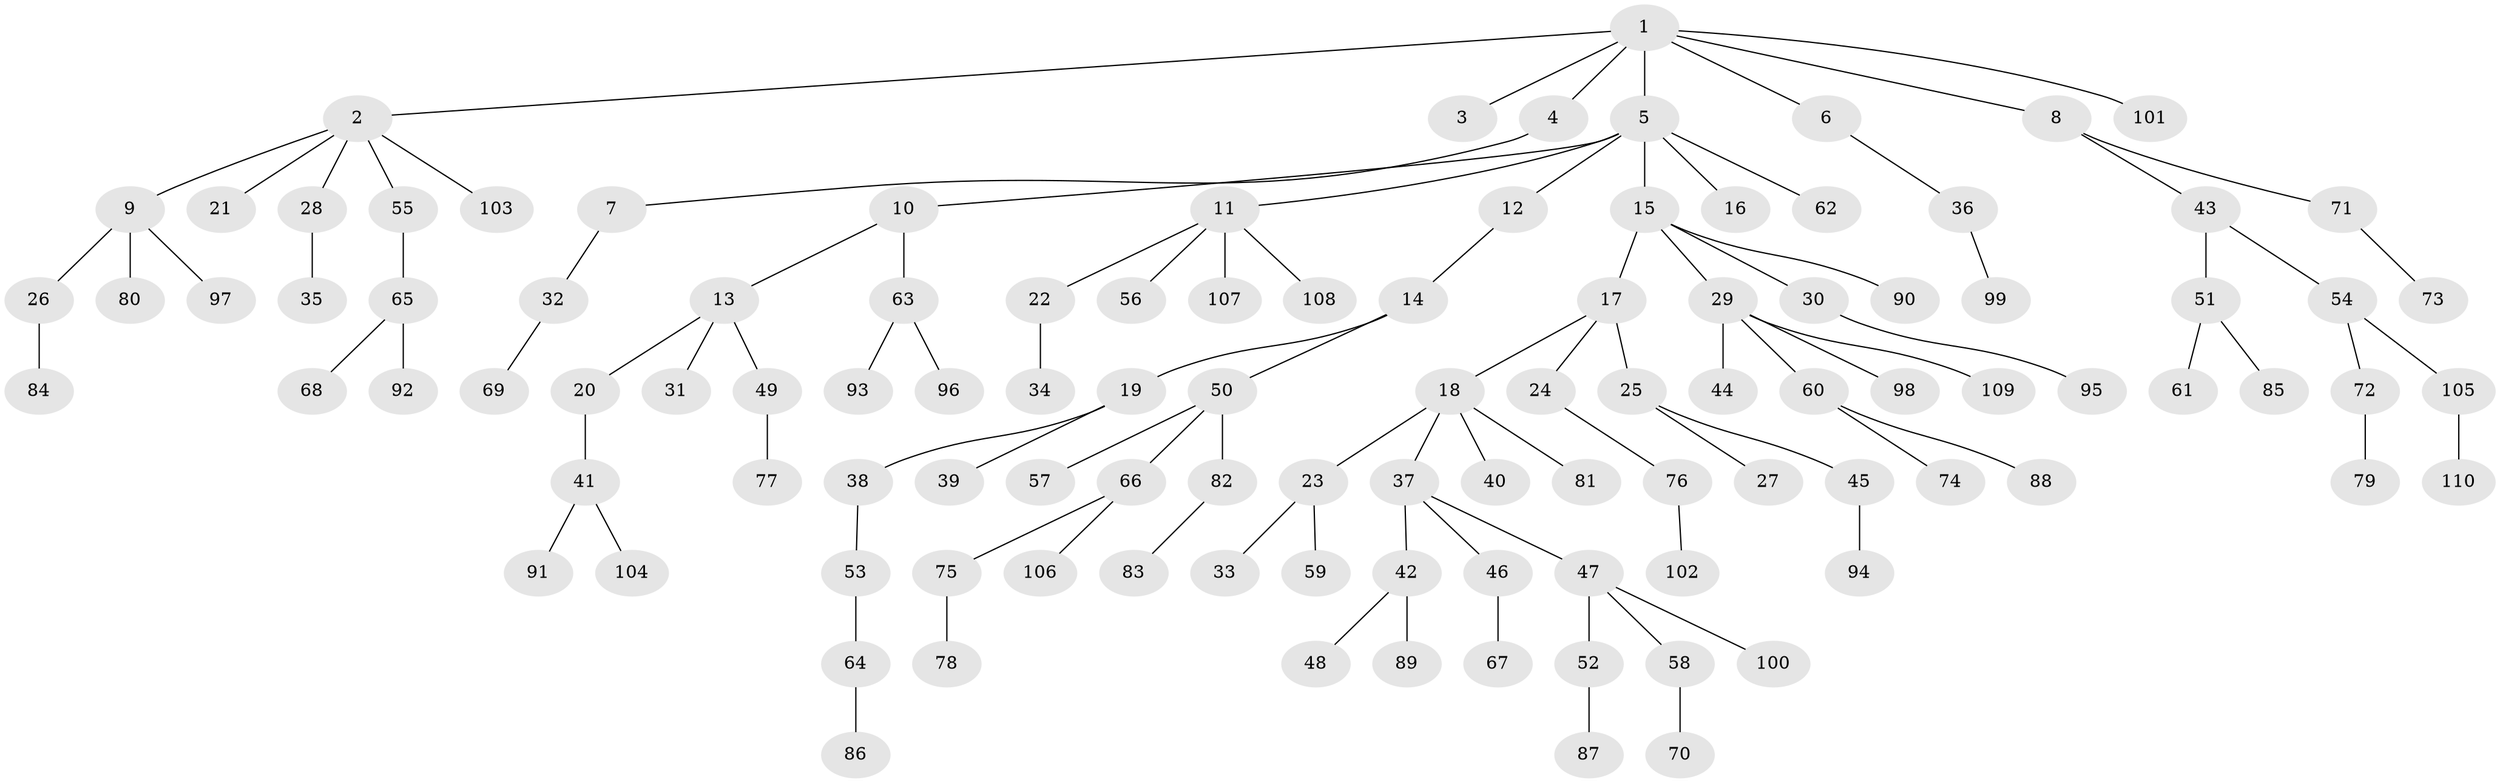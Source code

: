 // Generated by graph-tools (version 1.1) at 2025/50/03/09/25 03:50:23]
// undirected, 110 vertices, 109 edges
graph export_dot {
graph [start="1"]
  node [color=gray90,style=filled];
  1;
  2;
  3;
  4;
  5;
  6;
  7;
  8;
  9;
  10;
  11;
  12;
  13;
  14;
  15;
  16;
  17;
  18;
  19;
  20;
  21;
  22;
  23;
  24;
  25;
  26;
  27;
  28;
  29;
  30;
  31;
  32;
  33;
  34;
  35;
  36;
  37;
  38;
  39;
  40;
  41;
  42;
  43;
  44;
  45;
  46;
  47;
  48;
  49;
  50;
  51;
  52;
  53;
  54;
  55;
  56;
  57;
  58;
  59;
  60;
  61;
  62;
  63;
  64;
  65;
  66;
  67;
  68;
  69;
  70;
  71;
  72;
  73;
  74;
  75;
  76;
  77;
  78;
  79;
  80;
  81;
  82;
  83;
  84;
  85;
  86;
  87;
  88;
  89;
  90;
  91;
  92;
  93;
  94;
  95;
  96;
  97;
  98;
  99;
  100;
  101;
  102;
  103;
  104;
  105;
  106;
  107;
  108;
  109;
  110;
  1 -- 2;
  1 -- 3;
  1 -- 4;
  1 -- 5;
  1 -- 6;
  1 -- 8;
  1 -- 101;
  2 -- 9;
  2 -- 21;
  2 -- 28;
  2 -- 55;
  2 -- 103;
  4 -- 7;
  5 -- 10;
  5 -- 11;
  5 -- 12;
  5 -- 15;
  5 -- 16;
  5 -- 62;
  6 -- 36;
  7 -- 32;
  8 -- 43;
  8 -- 71;
  9 -- 26;
  9 -- 80;
  9 -- 97;
  10 -- 13;
  10 -- 63;
  11 -- 22;
  11 -- 56;
  11 -- 107;
  11 -- 108;
  12 -- 14;
  13 -- 20;
  13 -- 31;
  13 -- 49;
  14 -- 19;
  14 -- 50;
  15 -- 17;
  15 -- 29;
  15 -- 30;
  15 -- 90;
  17 -- 18;
  17 -- 24;
  17 -- 25;
  18 -- 23;
  18 -- 37;
  18 -- 40;
  18 -- 81;
  19 -- 38;
  19 -- 39;
  20 -- 41;
  22 -- 34;
  23 -- 33;
  23 -- 59;
  24 -- 76;
  25 -- 27;
  25 -- 45;
  26 -- 84;
  28 -- 35;
  29 -- 44;
  29 -- 60;
  29 -- 98;
  29 -- 109;
  30 -- 95;
  32 -- 69;
  36 -- 99;
  37 -- 42;
  37 -- 46;
  37 -- 47;
  38 -- 53;
  41 -- 91;
  41 -- 104;
  42 -- 48;
  42 -- 89;
  43 -- 51;
  43 -- 54;
  45 -- 94;
  46 -- 67;
  47 -- 52;
  47 -- 58;
  47 -- 100;
  49 -- 77;
  50 -- 57;
  50 -- 66;
  50 -- 82;
  51 -- 61;
  51 -- 85;
  52 -- 87;
  53 -- 64;
  54 -- 72;
  54 -- 105;
  55 -- 65;
  58 -- 70;
  60 -- 74;
  60 -- 88;
  63 -- 93;
  63 -- 96;
  64 -- 86;
  65 -- 68;
  65 -- 92;
  66 -- 75;
  66 -- 106;
  71 -- 73;
  72 -- 79;
  75 -- 78;
  76 -- 102;
  82 -- 83;
  105 -- 110;
}
